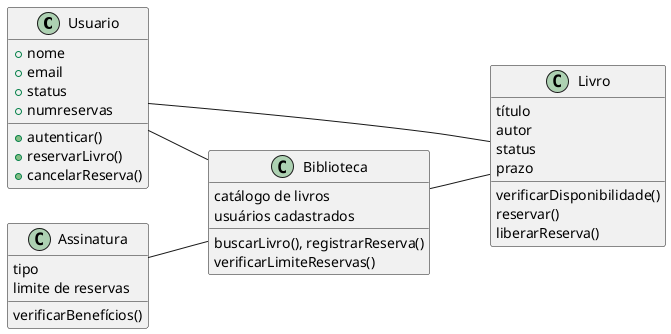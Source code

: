 @startuml
left to right direction
class Usuario {
    +nome 
    +email
    +status
    +numreservas

    +autenticar()
    +reservarLivro()
    +cancelarReserva()
}

class Livro{
    título
    autor
    status
    prazo

    verificarDisponibilidade()
    reservar()
    liberarReserva()
}

class Biblioteca{
    catálogo de livros
    usuários cadastrados

    buscarLivro(), registrarReserva()
    verificarLimiteReservas()
}

class Assinatura{
     tipo
     limite de reservas

     verificarBenefícios()
}

Usuario -- Livro
Usuario -- Biblioteca
Biblioteca -- Livro
Assinatura -- Biblioteca
@enduml